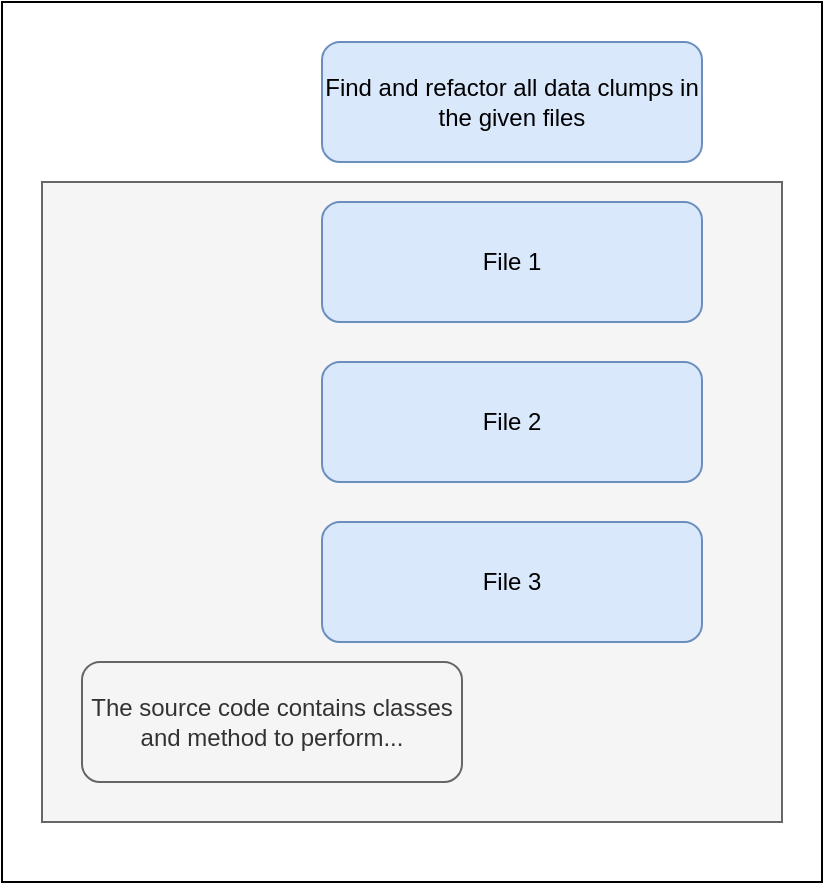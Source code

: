 <mxfile version="24.7.7">
  <diagram name="Seite-1" id="V7yUvjEQwU2J-LxVKI-b">
    <mxGraphModel dx="872" dy="479" grid="1" gridSize="10" guides="1" tooltips="1" connect="1" arrows="1" fold="1" page="1" pageScale="1" pageWidth="827" pageHeight="1169" math="0" shadow="0">
      <root>
        <mxCell id="0" />
        <mxCell id="1" parent="0" />
        <mxCell id="F_ajcUoTDbNSYC28oHAO-9" value="" style="rounded=0;whiteSpace=wrap;html=1;" vertex="1" parent="1">
          <mxGeometry x="150" y="80" width="410" height="440" as="geometry" />
        </mxCell>
        <mxCell id="F_ajcUoTDbNSYC28oHAO-7" value="" style="rounded=0;whiteSpace=wrap;html=1;fillColor=#f5f5f5;strokeColor=#666666;fontColor=#333333;" vertex="1" parent="1">
          <mxGeometry x="170" y="170" width="370" height="320" as="geometry" />
        </mxCell>
        <mxCell id="F_ajcUoTDbNSYC28oHAO-1" value="Find and refactor all data clumps in the given files" style="rounded=1;whiteSpace=wrap;html=1;fillColor=#dae8fc;strokeColor=#6c8ebf;" vertex="1" parent="1">
          <mxGeometry x="310" y="100" width="190" height="60" as="geometry" />
        </mxCell>
        <mxCell id="F_ajcUoTDbNSYC28oHAO-2" value="File 1" style="rounded=1;whiteSpace=wrap;html=1;fillColor=#dae8fc;strokeColor=#6c8ebf;" vertex="1" parent="1">
          <mxGeometry x="310" y="180" width="190" height="60" as="geometry" />
        </mxCell>
        <mxCell id="F_ajcUoTDbNSYC28oHAO-3" value="File 2" style="rounded=1;whiteSpace=wrap;html=1;fillColor=#dae8fc;strokeColor=#6c8ebf;" vertex="1" parent="1">
          <mxGeometry x="310" y="260" width="190" height="60" as="geometry" />
        </mxCell>
        <mxCell id="F_ajcUoTDbNSYC28oHAO-4" value="File 3" style="rounded=1;whiteSpace=wrap;html=1;fillColor=#dae8fc;strokeColor=#6c8ebf;" vertex="1" parent="1">
          <mxGeometry x="310" y="340" width="190" height="60" as="geometry" />
        </mxCell>
        <mxCell id="F_ajcUoTDbNSYC28oHAO-5" value="The source code contains classes and method to perform..." style="rounded=1;whiteSpace=wrap;html=1;fillColor=#f5f5f5;fontColor=#333333;strokeColor=#666666;" vertex="1" parent="1">
          <mxGeometry x="190" y="410" width="190" height="60" as="geometry" />
        </mxCell>
      </root>
    </mxGraphModel>
  </diagram>
</mxfile>

